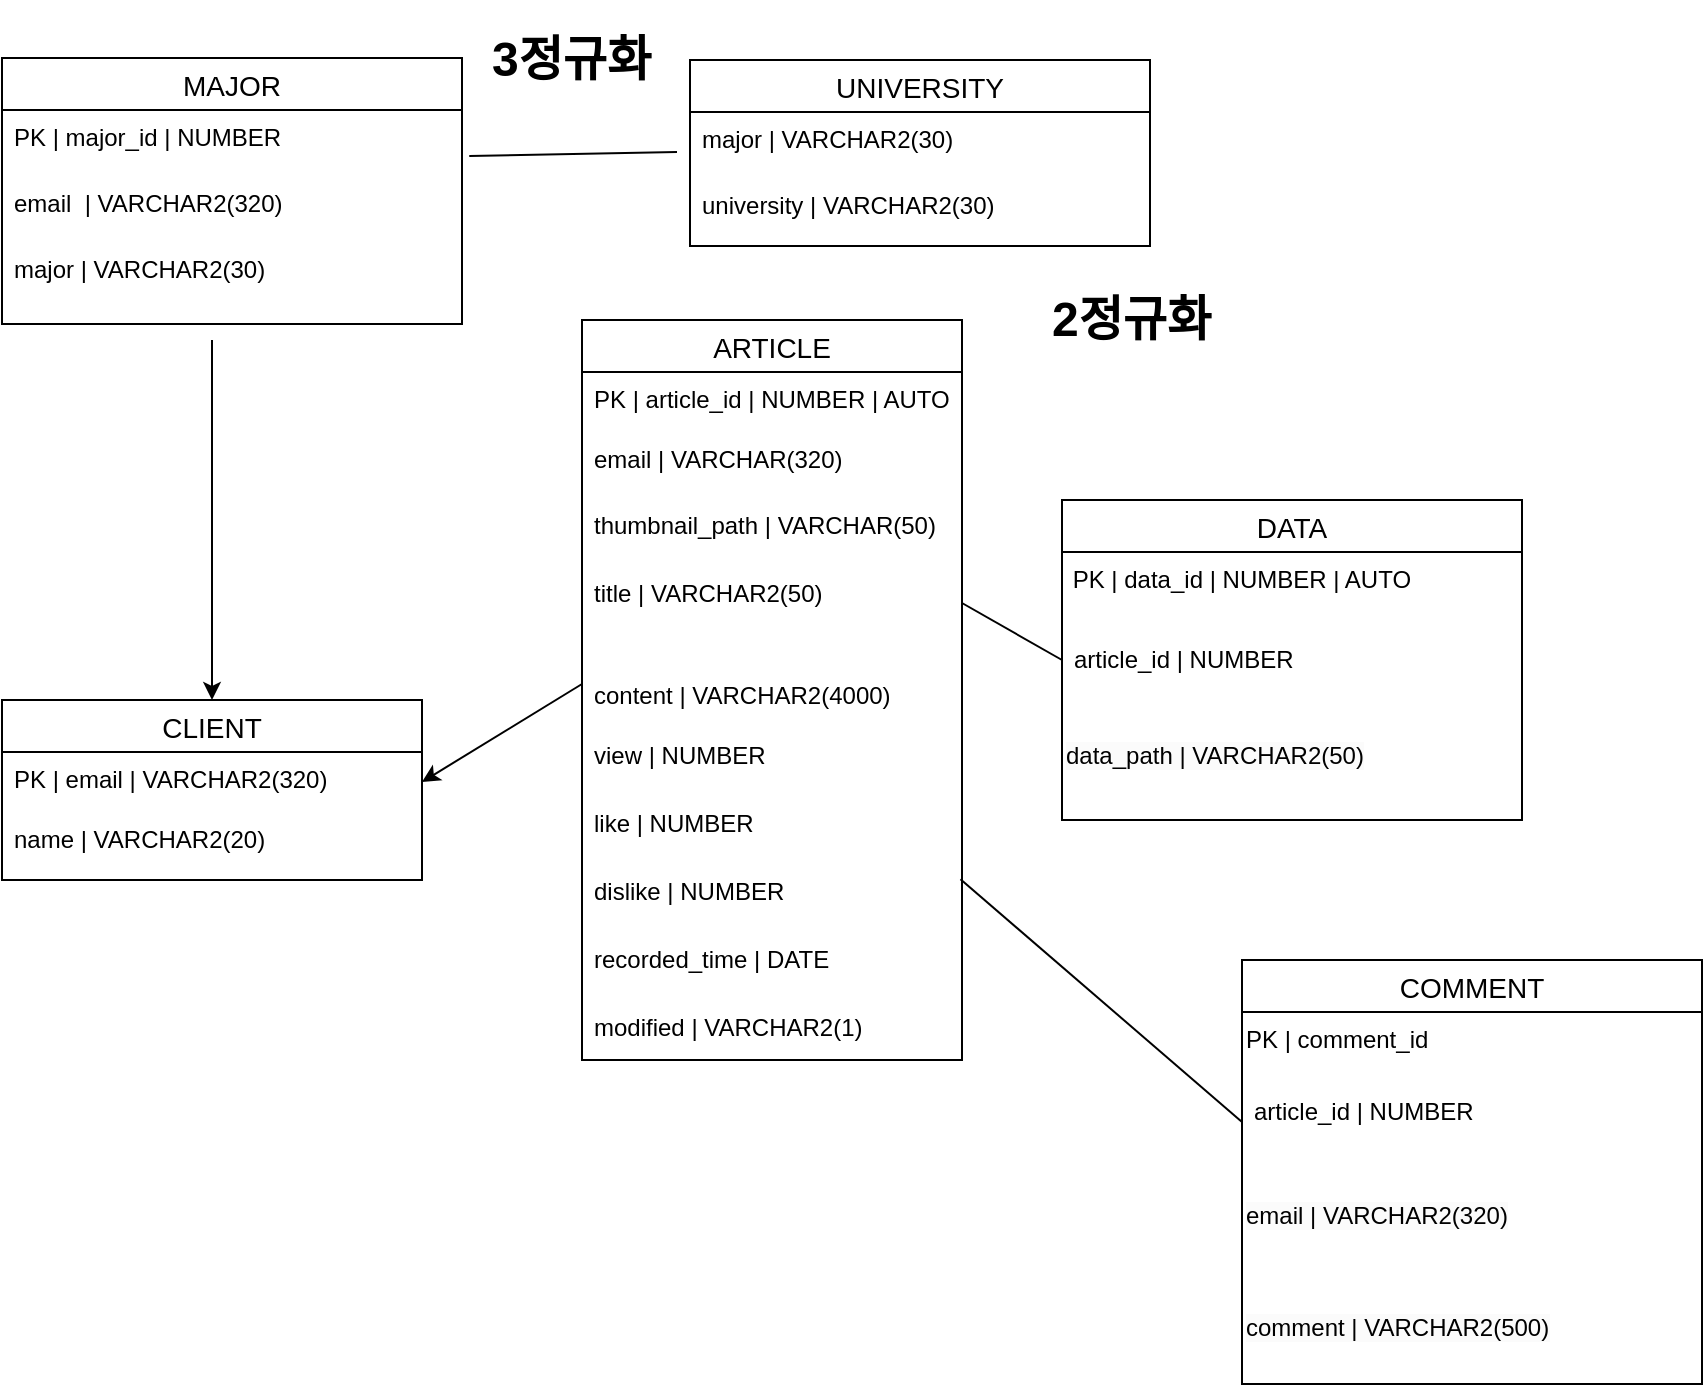 <mxfile version="22.1.4" type="github">
  <diagram name="페이지-1" id="d6vBU8dQ3OIi_ZeA8_BH">
    <mxGraphModel dx="1050" dy="534" grid="1" gridSize="10" guides="1" tooltips="1" connect="1" arrows="1" fold="1" page="1" pageScale="1" pageWidth="827" pageHeight="1169" math="0" shadow="0">
      <root>
        <mxCell id="0" />
        <mxCell id="1" parent="0" />
        <mxCell id="alfVSQqw5zvKO4nv5Tz3-42" value="CLIENT" style="swimlane;fontStyle=0;childLayout=stackLayout;horizontal=1;startSize=26;horizontalStack=0;resizeParent=1;resizeParentMax=0;resizeLast=0;collapsible=1;marginBottom=0;align=center;fontSize=14;" parent="1" vertex="1">
          <mxGeometry x="70" y="350" width="210" height="90" as="geometry" />
        </mxCell>
        <mxCell id="alfVSQqw5zvKO4nv5Tz3-44" value="PK | email | VARCHAR2(320)" style="text;strokeColor=none;fillColor=none;spacingLeft=4;spacingRight=4;overflow=hidden;rotatable=0;points=[[0,0.5],[1,0.5]];portConstraint=eastwest;fontSize=12;whiteSpace=wrap;html=1;" parent="alfVSQqw5zvKO4nv5Tz3-42" vertex="1">
          <mxGeometry y="26" width="210" height="30" as="geometry" />
        </mxCell>
        <mxCell id="QD3MnkhuZayKxs5UsDuF-3" value="name | VARCHAR2(20)" style="text;strokeColor=none;fillColor=none;spacingLeft=4;spacingRight=4;overflow=hidden;rotatable=0;points=[[0,0.5],[1,0.5]];portConstraint=eastwest;fontSize=12;whiteSpace=wrap;html=1;" parent="alfVSQqw5zvKO4nv5Tz3-42" vertex="1">
          <mxGeometry y="56" width="210" height="34" as="geometry" />
        </mxCell>
        <mxCell id="alfVSQqw5zvKO4nv5Tz3-58" value="ARTICLE" style="swimlane;fontStyle=0;childLayout=stackLayout;horizontal=1;startSize=26;horizontalStack=0;resizeParent=1;resizeParentMax=0;resizeLast=0;collapsible=1;marginBottom=0;align=center;fontSize=14;" parent="1" vertex="1">
          <mxGeometry x="360" y="160" width="190" height="370" as="geometry" />
        </mxCell>
        <mxCell id="alfVSQqw5zvKO4nv5Tz3-60" value="PK | article_id | NUMBER | AUTO" style="text;strokeColor=none;fillColor=none;spacingLeft=4;spacingRight=4;overflow=hidden;rotatable=0;points=[[0,0.5],[1,0.5]];portConstraint=eastwest;fontSize=12;whiteSpace=wrap;html=1;" parent="alfVSQqw5zvKO4nv5Tz3-58" vertex="1">
          <mxGeometry y="26" width="190" height="30" as="geometry" />
        </mxCell>
        <mxCell id="alfVSQqw5zvKO4nv5Tz3-59" value="email | VARCHAR(320)" style="text;strokeColor=none;fillColor=none;spacingLeft=4;spacingRight=4;overflow=hidden;rotatable=0;points=[[0,0.5],[1,0.5]];portConstraint=eastwest;fontSize=12;whiteSpace=wrap;html=1;" parent="alfVSQqw5zvKO4nv5Tz3-58" vertex="1">
          <mxGeometry y="56" width="190" height="33" as="geometry" />
        </mxCell>
        <mxCell id="uUUG_a216R064YyXESs9-3" value="thumbnail_path | VARCHAR(50)" style="text;strokeColor=none;fillColor=none;spacingLeft=4;spacingRight=4;overflow=hidden;rotatable=0;points=[[0,0.5],[1,0.5]];portConstraint=eastwest;fontSize=12;whiteSpace=wrap;html=1;" vertex="1" parent="alfVSQqw5zvKO4nv5Tz3-58">
          <mxGeometry y="89" width="190" height="34" as="geometry" />
        </mxCell>
        <mxCell id="alfVSQqw5zvKO4nv5Tz3-61" value="title | VARCHAR2(50)" style="text;strokeColor=none;fillColor=none;spacingLeft=4;spacingRight=4;overflow=hidden;rotatable=0;points=[[0,0.5],[1,0.5]];portConstraint=eastwest;fontSize=12;whiteSpace=wrap;html=1;" parent="alfVSQqw5zvKO4nv5Tz3-58" vertex="1">
          <mxGeometry y="123" width="190" height="37" as="geometry" />
        </mxCell>
        <mxCell id="alfVSQqw5zvKO4nv5Tz3-62" value="&lt;br&gt;content | VARCHAR2(4000)" style="text;strokeColor=none;fillColor=none;spacingLeft=4;spacingRight=4;overflow=hidden;rotatable=0;points=[[0,0.5],[1,0.5]];portConstraint=eastwest;fontSize=12;whiteSpace=wrap;html=1;" parent="alfVSQqw5zvKO4nv5Tz3-58" vertex="1">
          <mxGeometry y="160" width="190" height="44" as="geometry" />
        </mxCell>
        <mxCell id="QD3MnkhuZayKxs5UsDuF-1" value="view | NUMBER" style="text;strokeColor=none;fillColor=none;spacingLeft=4;spacingRight=4;overflow=hidden;rotatable=0;points=[[0,0.5],[1,0.5]];portConstraint=eastwest;fontSize=12;whiteSpace=wrap;html=1;" parent="alfVSQqw5zvKO4nv5Tz3-58" vertex="1">
          <mxGeometry y="204" width="190" height="34" as="geometry" />
        </mxCell>
        <mxCell id="uUUG_a216R064YyXESs9-4" value="like | NUMBER" style="text;strokeColor=none;fillColor=none;spacingLeft=4;spacingRight=4;overflow=hidden;rotatable=0;points=[[0,0.5],[1,0.5]];portConstraint=eastwest;fontSize=12;whiteSpace=wrap;html=1;" vertex="1" parent="alfVSQqw5zvKO4nv5Tz3-58">
          <mxGeometry y="238" width="190" height="34" as="geometry" />
        </mxCell>
        <mxCell id="uUUG_a216R064YyXESs9-13" value="dislike | NUMBER" style="text;strokeColor=none;fillColor=none;spacingLeft=4;spacingRight=4;overflow=hidden;rotatable=0;points=[[0,0.5],[1,0.5]];portConstraint=eastwest;fontSize=12;whiteSpace=wrap;html=1;" vertex="1" parent="alfVSQqw5zvKO4nv5Tz3-58">
          <mxGeometry y="272" width="190" height="34" as="geometry" />
        </mxCell>
        <mxCell id="uUUG_a216R064YyXESs9-2" value="recorded_time&amp;nbsp;| DATE" style="text;strokeColor=none;fillColor=none;spacingLeft=4;spacingRight=4;overflow=hidden;rotatable=0;points=[[0,0.5],[1,0.5]];portConstraint=eastwest;fontSize=12;whiteSpace=wrap;html=1;" vertex="1" parent="alfVSQqw5zvKO4nv5Tz3-58">
          <mxGeometry y="306" width="190" height="34" as="geometry" />
        </mxCell>
        <mxCell id="uUUG_a216R064YyXESs9-14" value="modified | VARCHAR2(1)" style="text;strokeColor=none;fillColor=none;spacingLeft=4;spacingRight=4;overflow=hidden;rotatable=0;points=[[0,0.5],[1,0.5]];portConstraint=eastwest;fontSize=12;whiteSpace=wrap;html=1;" vertex="1" parent="alfVSQqw5zvKO4nv5Tz3-58">
          <mxGeometry y="340" width="190" height="30" as="geometry" />
        </mxCell>
        <mxCell id="alfVSQqw5zvKO4nv5Tz3-78" value="MAJOR" style="swimlane;fontStyle=0;childLayout=stackLayout;horizontal=1;startSize=26;horizontalStack=0;resizeParent=1;resizeParentMax=0;resizeLast=0;collapsible=1;marginBottom=0;align=center;fontSize=14;" parent="1" vertex="1">
          <mxGeometry x="70" y="29" width="230" height="133" as="geometry" />
        </mxCell>
        <mxCell id="QD3MnkhuZayKxs5UsDuF-19" value="PK | major_id | NUMBER" style="text;strokeColor=none;fillColor=none;spacingLeft=4;spacingRight=4;overflow=hidden;rotatable=0;points=[[0,0.5],[1,0.5]];portConstraint=eastwest;fontSize=12;whiteSpace=wrap;html=1;" parent="alfVSQqw5zvKO4nv5Tz3-78" vertex="1">
          <mxGeometry y="26" width="230" height="33" as="geometry" />
        </mxCell>
        <mxCell id="alfVSQqw5zvKO4nv5Tz3-81" value="email&amp;nbsp; | VARCHAR2(320)" style="text;strokeColor=none;fillColor=none;spacingLeft=4;spacingRight=4;overflow=hidden;rotatable=0;points=[[0,0.5],[1,0.5]];portConstraint=eastwest;fontSize=12;whiteSpace=wrap;html=1;" parent="alfVSQqw5zvKO4nv5Tz3-78" vertex="1">
          <mxGeometry y="59" width="230" height="33" as="geometry" />
        </mxCell>
        <mxCell id="alfVSQqw5zvKO4nv5Tz3-80" value="major | VARCHAR2(30)" style="text;strokeColor=none;fillColor=none;spacingLeft=4;spacingRight=4;overflow=hidden;rotatable=0;points=[[0,0.5],[1,0.5]];portConstraint=eastwest;fontSize=12;whiteSpace=wrap;html=1;" parent="alfVSQqw5zvKO4nv5Tz3-78" vertex="1">
          <mxGeometry y="92" width="230" height="41" as="geometry" />
        </mxCell>
        <mxCell id="sFbNHhDB6Lq2KN_EqUX_-7" value="&lt;h1&gt;3정규화&lt;/h1&gt;" style="text;html=1;strokeColor=none;fillColor=none;spacing=5;spacingTop=-20;whiteSpace=wrap;overflow=hidden;rounded=0;" parent="1" vertex="1">
          <mxGeometry x="310" y="10" width="130" height="66" as="geometry" />
        </mxCell>
        <mxCell id="sFbNHhDB6Lq2KN_EqUX_-8" value="&lt;h1&gt;2정규화&lt;/h1&gt;&lt;div&gt;부분 종속성인&amp;nbsp;&lt;/div&gt;" style="text;html=1;strokeColor=none;fillColor=none;spacing=5;spacingTop=-20;whiteSpace=wrap;overflow=hidden;rounded=0;" parent="1" vertex="1">
          <mxGeometry x="590" y="140" width="140" height="50" as="geometry" />
        </mxCell>
        <mxCell id="QD3MnkhuZayKxs5UsDuF-7" value="DATA" style="swimlane;fontStyle=0;childLayout=stackLayout;horizontal=1;startSize=26;horizontalStack=0;resizeParent=1;resizeParentMax=0;resizeLast=0;collapsible=1;marginBottom=0;align=center;fontSize=14;" parent="1" vertex="1">
          <mxGeometry x="600" y="250" width="230" height="160" as="geometry" />
        </mxCell>
        <mxCell id="QD3MnkhuZayKxs5UsDuF-10" value="&amp;nbsp;PK | data_id | NUMBER | AUTO" style="text;whiteSpace=wrap;html=1;" parent="QD3MnkhuZayKxs5UsDuF-7" vertex="1">
          <mxGeometry y="26" width="230" height="40" as="geometry" />
        </mxCell>
        <mxCell id="QD3MnkhuZayKxs5UsDuF-8" value="article_id | NUMBER" style="text;strokeColor=none;fillColor=none;spacingLeft=4;spacingRight=4;overflow=hidden;rotatable=0;points=[[0,0.5],[1,0.5]];portConstraint=eastwest;fontSize=12;whiteSpace=wrap;html=1;" parent="QD3MnkhuZayKxs5UsDuF-7" vertex="1">
          <mxGeometry y="66" width="230" height="34" as="geometry" />
        </mxCell>
        <mxCell id="QD3MnkhuZayKxs5UsDuF-11" value="&lt;br&gt;&lt;span style=&quot;color: rgb(0, 0, 0); font-family: Helvetica; font-size: 12px; font-style: normal; font-variant-ligatures: normal; font-variant-caps: normal; font-weight: 400; letter-spacing: normal; orphans: 2; text-align: left; text-indent: 0px; text-transform: none; widows: 2; word-spacing: 0px; -webkit-text-stroke-width: 0px; background-color: rgb(251, 251, 251); text-decoration-thickness: initial; text-decoration-style: initial; text-decoration-color: initial; float: none; display: inline !important;&quot;&gt;data_path | VARCHAR2(50)&lt;/span&gt;" style="text;whiteSpace=wrap;html=1;" parent="QD3MnkhuZayKxs5UsDuF-7" vertex="1">
          <mxGeometry y="100" width="230" height="60" as="geometry" />
        </mxCell>
        <mxCell id="QD3MnkhuZayKxs5UsDuF-12" value="" style="endArrow=none;html=1;rounded=0;entryX=0;entryY=0.5;entryDx=0;entryDy=0;exitX=1;exitY=0.5;exitDx=0;exitDy=0;" parent="1" source="alfVSQqw5zvKO4nv5Tz3-61" target="QD3MnkhuZayKxs5UsDuF-7" edge="1">
          <mxGeometry width="50" height="50" relative="1" as="geometry">
            <mxPoint x="280" y="460" as="sourcePoint" />
            <mxPoint x="330" y="410" as="targetPoint" />
          </mxGeometry>
        </mxCell>
        <mxCell id="QD3MnkhuZayKxs5UsDuF-15" value="UNIVERSITY" style="swimlane;fontStyle=0;childLayout=stackLayout;horizontal=1;startSize=26;horizontalStack=0;resizeParent=1;resizeParentMax=0;resizeLast=0;collapsible=1;marginBottom=0;align=center;fontSize=14;" parent="1" vertex="1">
          <mxGeometry x="414" y="30" width="230" height="93" as="geometry" />
        </mxCell>
        <mxCell id="QD3MnkhuZayKxs5UsDuF-17" value="major | VARCHAR2(30)" style="text;strokeColor=none;fillColor=none;spacingLeft=4;spacingRight=4;overflow=hidden;rotatable=0;points=[[0,0.5],[1,0.5]];portConstraint=eastwest;fontSize=12;whiteSpace=wrap;html=1;" parent="QD3MnkhuZayKxs5UsDuF-15" vertex="1">
          <mxGeometry y="26" width="230" height="33" as="geometry" />
        </mxCell>
        <mxCell id="QD3MnkhuZayKxs5UsDuF-16" value="university | VARCHAR2(30)" style="text;strokeColor=none;fillColor=none;spacingLeft=4;spacingRight=4;overflow=hidden;rotatable=0;points=[[0,0.5],[1,0.5]];portConstraint=eastwest;fontSize=12;whiteSpace=wrap;html=1;" parent="QD3MnkhuZayKxs5UsDuF-15" vertex="1">
          <mxGeometry y="59" width="230" height="34" as="geometry" />
        </mxCell>
        <mxCell id="QD3MnkhuZayKxs5UsDuF-18" value="" style="endArrow=none;html=1;rounded=0;entryX=0.75;entryY=1;entryDx=0;entryDy=0;exitX=-0.049;exitY=1.03;exitDx=0;exitDy=0;exitPerimeter=0;" parent="1" source="sFbNHhDB6Lq2KN_EqUX_-7" target="sFbNHhDB6Lq2KN_EqUX_-7" edge="1">
          <mxGeometry width="50" height="50" relative="1" as="geometry">
            <mxPoint x="250" y="260" as="sourcePoint" />
            <mxPoint x="300" y="210" as="targetPoint" />
          </mxGeometry>
        </mxCell>
        <mxCell id="uUUG_a216R064YyXESs9-11" value="" style="endArrow=classic;html=1;rounded=0;entryX=1;entryY=0.5;entryDx=0;entryDy=0;exitX=0;exitY=0.5;exitDx=0;exitDy=0;" edge="1" parent="1" source="alfVSQqw5zvKO4nv5Tz3-62" target="alfVSQqw5zvKO4nv5Tz3-44">
          <mxGeometry width="50" height="50" relative="1" as="geometry">
            <mxPoint x="360" y="330" as="sourcePoint" />
            <mxPoint x="430" y="260" as="targetPoint" />
          </mxGeometry>
        </mxCell>
        <mxCell id="uUUG_a216R064YyXESs9-12" value="" style="endArrow=classic;html=1;rounded=0;entryX=0.5;entryY=0;entryDx=0;entryDy=0;" edge="1" parent="1" target="alfVSQqw5zvKO4nv5Tz3-42">
          <mxGeometry width="50" height="50" relative="1" as="geometry">
            <mxPoint x="175" y="170" as="sourcePoint" />
            <mxPoint x="430" y="260" as="targetPoint" />
          </mxGeometry>
        </mxCell>
        <mxCell id="uUUG_a216R064YyXESs9-15" value="COMMENT" style="swimlane;fontStyle=0;childLayout=stackLayout;horizontal=1;startSize=26;horizontalStack=0;resizeParent=1;resizeParentMax=0;resizeLast=0;collapsible=1;marginBottom=0;align=center;fontSize=14;" vertex="1" parent="1">
          <mxGeometry x="690" y="480" width="230" height="212" as="geometry" />
        </mxCell>
        <mxCell id="uUUG_a216R064YyXESs9-16" value="PK | comment_id" style="text;whiteSpace=wrap;html=1;" vertex="1" parent="uUUG_a216R064YyXESs9-15">
          <mxGeometry y="26" width="230" height="36" as="geometry" />
        </mxCell>
        <mxCell id="uUUG_a216R064YyXESs9-17" value="article_id | NUMBER" style="text;strokeColor=none;fillColor=none;spacingLeft=4;spacingRight=4;overflow=hidden;rotatable=0;points=[[0,0.5],[1,0.5]];portConstraint=eastwest;fontSize=12;whiteSpace=wrap;html=1;" vertex="1" parent="uUUG_a216R064YyXESs9-15">
          <mxGeometry y="62" width="230" height="38" as="geometry" />
        </mxCell>
        <mxCell id="uUUG_a216R064YyXESs9-18" value="&lt;br&gt;&lt;span style=&quot;color: rgb(0, 0, 0); font-family: Helvetica; font-size: 12px; font-style: normal; font-variant-ligatures: normal; font-variant-caps: normal; font-weight: 400; letter-spacing: normal; orphans: 2; text-align: left; text-indent: 0px; text-transform: none; widows: 2; word-spacing: 0px; -webkit-text-stroke-width: 0px; background-color: rgb(251, 251, 251); text-decoration-thickness: initial; text-decoration-style: initial; text-decoration-color: initial; float: none; display: inline !important;&quot;&gt;email | VARCHAR2(320)&lt;/span&gt;" style="text;whiteSpace=wrap;html=1;" vertex="1" parent="uUUG_a216R064YyXESs9-15">
          <mxGeometry y="100" width="230" height="56" as="geometry" />
        </mxCell>
        <mxCell id="uUUG_a216R064YyXESs9-20" value="&lt;br&gt;&lt;span style=&quot;color: rgb(0, 0, 0); font-family: Helvetica; font-size: 12px; font-style: normal; font-variant-ligatures: normal; font-variant-caps: normal; font-weight: 400; letter-spacing: normal; orphans: 2; text-align: left; text-indent: 0px; text-transform: none; widows: 2; word-spacing: 0px; -webkit-text-stroke-width: 0px; background-color: rgb(251, 251, 251); text-decoration-thickness: initial; text-decoration-style: initial; text-decoration-color: initial; float: none; display: inline !important;&quot;&gt;comment | VARCHAR2(500)&lt;/span&gt;" style="text;whiteSpace=wrap;html=1;" vertex="1" parent="uUUG_a216R064YyXESs9-15">
          <mxGeometry y="156" width="230" height="56" as="geometry" />
        </mxCell>
        <mxCell id="uUUG_a216R064YyXESs9-19" value="" style="endArrow=none;html=1;rounded=0;entryX=0.996;entryY=0.224;entryDx=0;entryDy=0;entryPerimeter=0;exitX=0;exitY=0.5;exitDx=0;exitDy=0;" edge="1" parent="1" source="uUUG_a216R064YyXESs9-17" target="uUUG_a216R064YyXESs9-13">
          <mxGeometry width="50" height="50" relative="1" as="geometry">
            <mxPoint x="490" y="490" as="sourcePoint" />
            <mxPoint x="540" y="440" as="targetPoint" />
          </mxGeometry>
        </mxCell>
      </root>
    </mxGraphModel>
  </diagram>
</mxfile>
